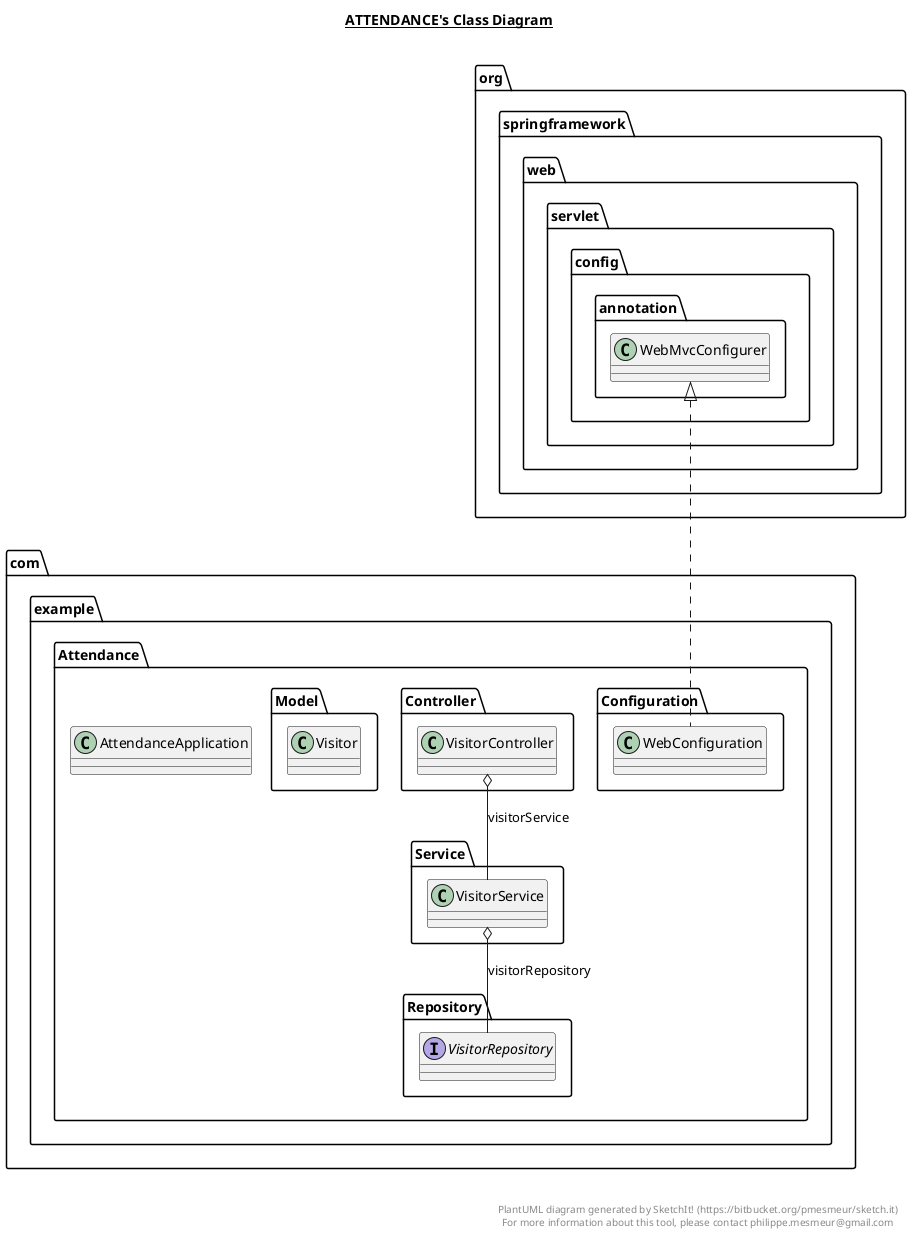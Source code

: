 @startuml

title __ATTENDANCE's Class Diagram__\n

  namespace com.example.Attendance {
    class com.example.Attendance.AttendanceApplication {
    }
  }


  namespace com.example.Attendance {
    namespace Configuration {
      class com.example.Attendance.Configuration.WebConfiguration {
      }
    }
  }


  namespace com.example.Attendance {
    namespace Controller {
      class com.example.Attendance.Controller.VisitorController {
      }
    }
  }


  namespace com.example.Attendance {
    namespace Model {
      class com.example.Attendance.Model.Visitor {
      }
    }
  }


  namespace com.example.Attendance {
    namespace Repository {
      interface com.example.Attendance.Repository.VisitorRepository {
      }
    }
  }


  namespace com.example.Attendance {
    namespace Service {
      class com.example.Attendance.Service.VisitorService {
      }
    }
  }


  com.example.Attendance.Configuration.WebConfiguration .up.|> org.springframework.web.servlet.config.annotation.WebMvcConfigurer
  com.example.Attendance.Controller.VisitorController o-- com.example.Attendance.Service.VisitorService : visitorService
  com.example.Attendance.Service.VisitorService o-- com.example.Attendance.Repository.VisitorRepository : visitorRepository


right footer


PlantUML diagram generated by SketchIt! (https://bitbucket.org/pmesmeur/sketch.it)
For more information about this tool, please contact philippe.mesmeur@gmail.com
endfooter

@enduml

